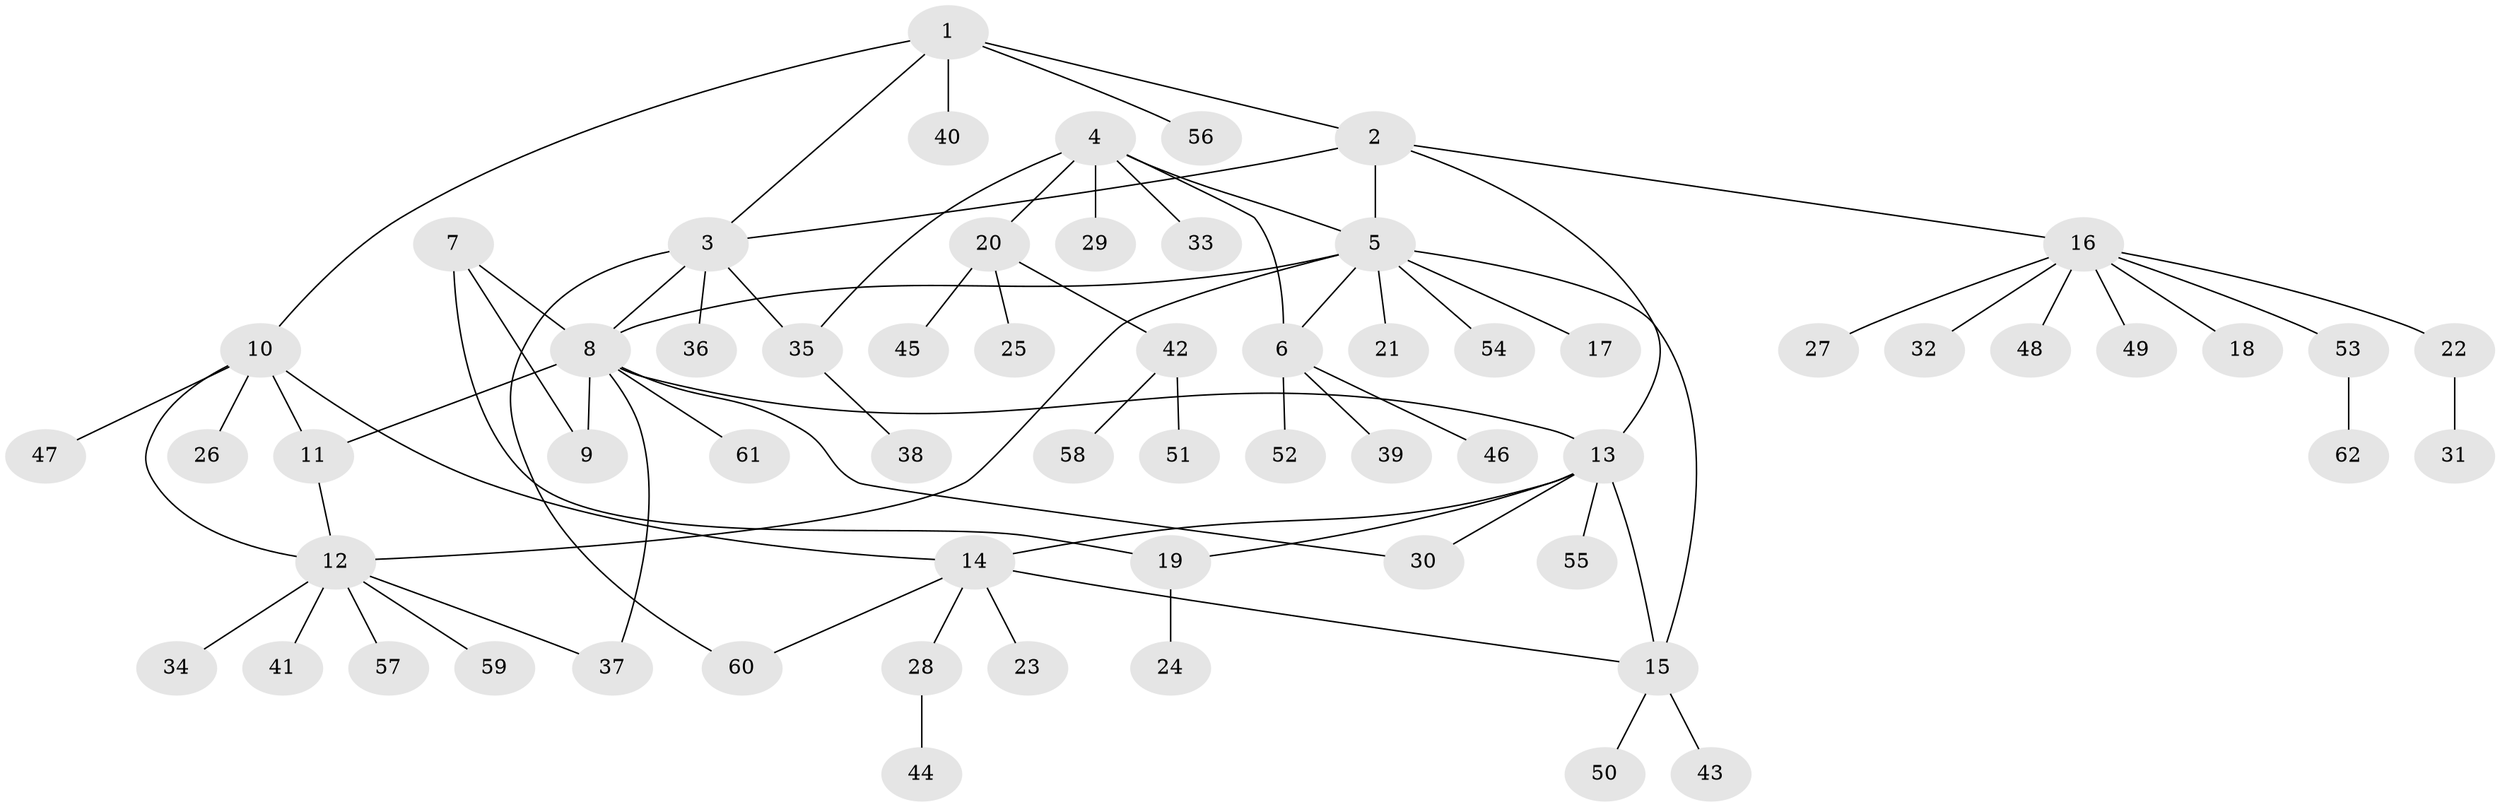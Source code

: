 // coarse degree distribution, {4: 0.06666666666666667, 11: 0.022222222222222223, 6: 0.022222222222222223, 8: 0.06666666666666667, 2: 0.1111111111111111, 10: 0.022222222222222223, 3: 0.044444444444444446, 7: 0.022222222222222223, 1: 0.6222222222222222}
// Generated by graph-tools (version 1.1) at 2025/24/03/03/25 07:24:14]
// undirected, 62 vertices, 77 edges
graph export_dot {
graph [start="1"]
  node [color=gray90,style=filled];
  1;
  2;
  3;
  4;
  5;
  6;
  7;
  8;
  9;
  10;
  11;
  12;
  13;
  14;
  15;
  16;
  17;
  18;
  19;
  20;
  21;
  22;
  23;
  24;
  25;
  26;
  27;
  28;
  29;
  30;
  31;
  32;
  33;
  34;
  35;
  36;
  37;
  38;
  39;
  40;
  41;
  42;
  43;
  44;
  45;
  46;
  47;
  48;
  49;
  50;
  51;
  52;
  53;
  54;
  55;
  56;
  57;
  58;
  59;
  60;
  61;
  62;
  1 -- 2;
  1 -- 3;
  1 -- 10;
  1 -- 40;
  1 -- 56;
  2 -- 3;
  2 -- 5;
  2 -- 13;
  2 -- 16;
  3 -- 8;
  3 -- 35;
  3 -- 36;
  3 -- 60;
  4 -- 5;
  4 -- 6;
  4 -- 20;
  4 -- 29;
  4 -- 33;
  4 -- 35;
  5 -- 6;
  5 -- 8;
  5 -- 12;
  5 -- 15;
  5 -- 17;
  5 -- 21;
  5 -- 54;
  6 -- 39;
  6 -- 46;
  6 -- 52;
  7 -- 8;
  7 -- 9;
  7 -- 19;
  8 -- 9;
  8 -- 11;
  8 -- 13;
  8 -- 30;
  8 -- 37;
  8 -- 61;
  10 -- 11;
  10 -- 12;
  10 -- 14;
  10 -- 26;
  10 -- 47;
  11 -- 12;
  12 -- 34;
  12 -- 37;
  12 -- 41;
  12 -- 57;
  12 -- 59;
  13 -- 14;
  13 -- 15;
  13 -- 19;
  13 -- 30;
  13 -- 55;
  14 -- 15;
  14 -- 23;
  14 -- 28;
  14 -- 60;
  15 -- 43;
  15 -- 50;
  16 -- 18;
  16 -- 22;
  16 -- 27;
  16 -- 32;
  16 -- 48;
  16 -- 49;
  16 -- 53;
  19 -- 24;
  20 -- 25;
  20 -- 42;
  20 -- 45;
  22 -- 31;
  28 -- 44;
  35 -- 38;
  42 -- 51;
  42 -- 58;
  53 -- 62;
}
